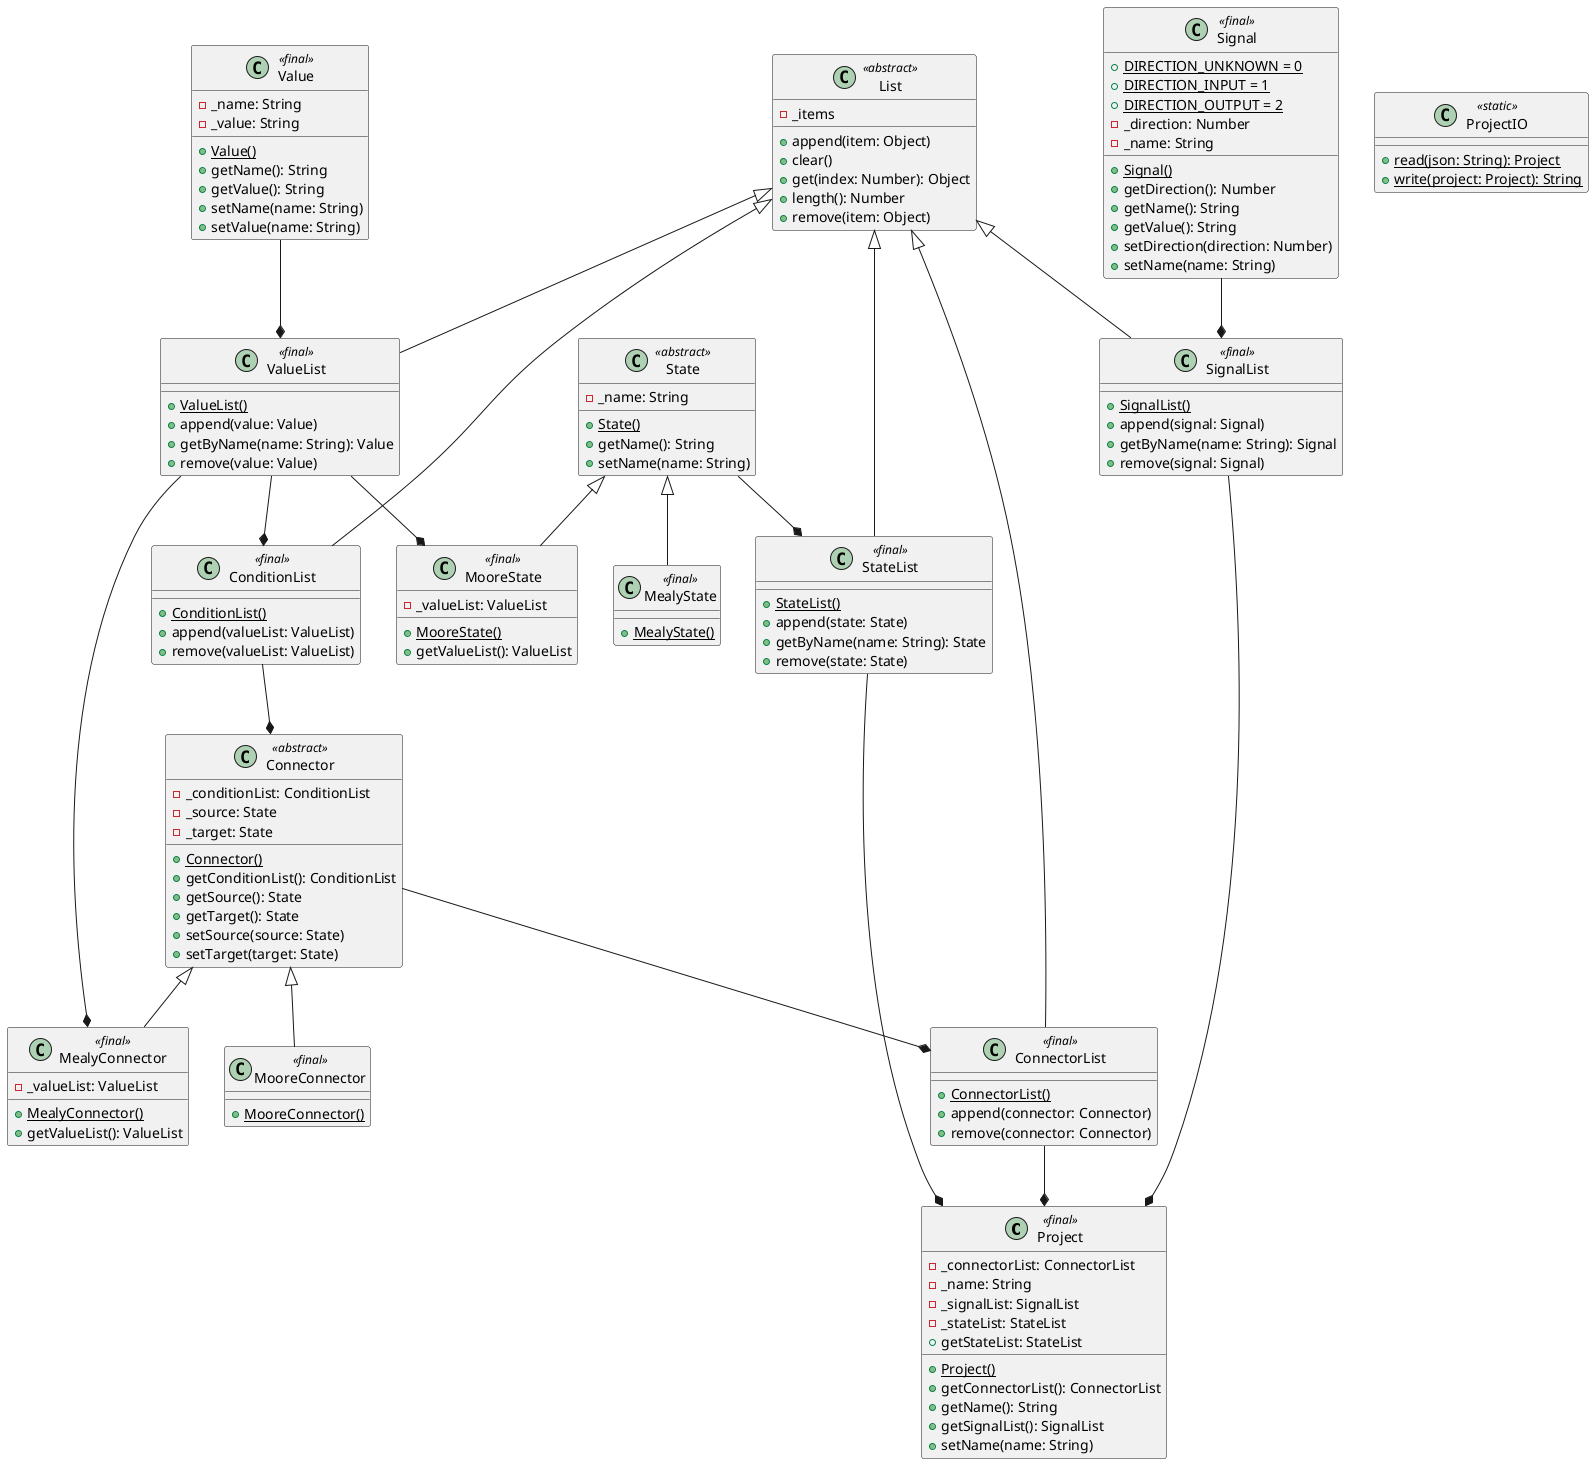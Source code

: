 @startuml

class Project <<final>> {
    - _connectorList: ConnectorList
    - _name: String
    - _signalList: SignalList
    - _stateList: StateList
    + {static} Project()
    + getConnectorList(): ConnectorList
    + getName(): String
    + getSignalList(): SignalList
    + getStateList: StateList
    + setName(name: String)
}

class State <<abstract>> {
    - _name: String
    + {static} State()
    + getName(): String
    + setName(name: String)
}

class MealyState <<final>> extends State {
    + {static} MealyState()
}

class MooreState <<final>> extends State {
    - _valueList: ValueList
    + {static} MooreState()
    + getValueList(): ValueList
}

class Connector <<abstract>> {
    - _conditionList: ConditionList
    - _source: State
    - _target: State
    + {static} Connector()
    + getConditionList(): ConditionList
    + getSource(): State
    + getTarget(): State
    + setSource(source: State)
    + setTarget(target: State)
}

class MealyConnector <<final>> extends Connector {
    - _valueList: ValueList
    + {static} MealyConnector()
    + getValueList(): ValueList
}

class MooreConnector <<final>> extends Connector {
    + {static} MooreConnector()
}

class SignalList <<final>> extends List {
    + {static} SignalList()
    + append(signal: Signal)
    + getByName(name: String): Signal
    + remove(signal: Signal)
}

class Signal <<final>> {
    + {static} DIRECTION_UNKNOWN = 0
    + {static} DIRECTION_INPUT = 1
    + {static} DIRECTION_OUTPUT = 2
    - _direction: Number
    - _name: String
    + {static} Signal()
    + getDirection(): Number
    + getName(): String
    + getValue(): String
    + setDirection(direction: Number)
    + setName(name: String)
}

class Value <<final>> {
    - _name: String
    - _value: String
    + {static} Value()
    + getName(): String
    + getValue(): String
    + setName(name: String)
    + setValue(name: String)
}

class List <<abstract>> {
    - _items
    + append(item: Object)
    + clear()
    + get(index: Number): Object
    + length(): Number
    + remove(item: Object)
}

class ValueList <<final>> extends List {
    + {static} ValueList()
    + append(value: Value)
    + getByName(name: String): Value
    + remove(value: Value)
}

class ProjectIO <<static>> {
    + {static} read(json: String): Project
    + {static} write(project: Project): String
}

class ConnectorList <<final>> extends List {
    + {static} ConnectorList()
    + append(connector: Connector)
    + remove(connector: Connector)
}

class ConditionList <<final>> extends List {
    + {static} ConditionList()
    + append(valueList: ValueList)
    + remove(valueList: ValueList)
}

class StateList <<final>> extends List {
    + {static} StateList()
    + append(state: State)
    + getByName(name: String): State
    + remove(state: State)
}

ConnectorList --* Project
Connector --* ConnectorList
StateList --* Project
State --* StateList
SignalList --* Project
Signal --* SignalList
ConditionList --* Connector
ValueList --* ConditionList
ValueList --* MealyConnector
ValueList --* MooreState
Value --* ValueList

@enduml
